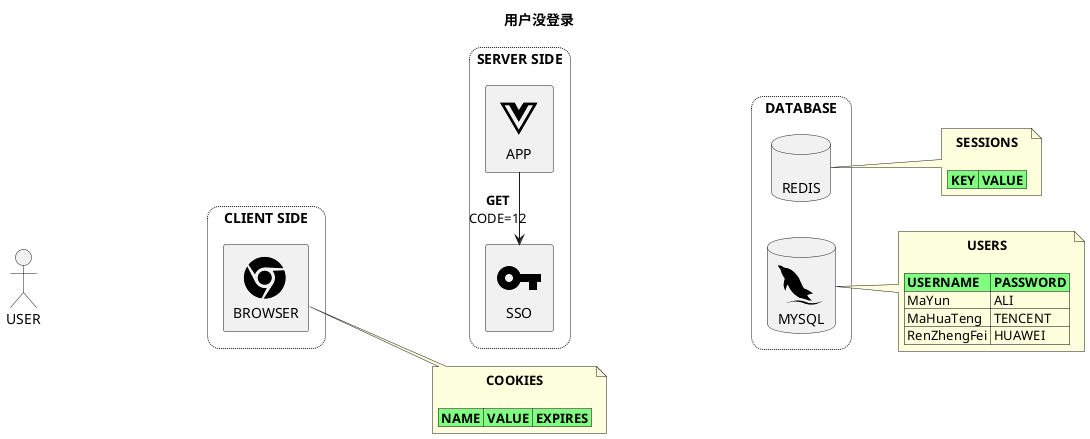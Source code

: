 @startuml seuence-diagram
!include <cloudinsight/mysql>
!include <tupadr3/font-awesome-5/chrome>
!include <tupadr3/font-awesome-5/vuejs>
' !include <tupadr3/dev2/redis>
!include <material/key>

title <b>用户没登录</b>

'https://github.com/rabelenda/cicon-plantuml-sprites/blob/master/sprites-list.md
'https://github.com/tupadr3/plantuml-icon-font-sprites
'https://github.com/Templarian/MaterialDesign

hide stereotype 
left to right direction
skinparam defaultTextAlignment center
' skinparam linetype ortho
skinparam rectangle {
  RoundCorner<<SIDE>> 25
  BorderStyle<<SIDE>> dotted
} 

actor USER

rectangle "CLIENT SIDE" <<SIDE>> {
  rectangle "<$chrome>\nBROWSER" as BROWSER
}
note right
  **COOKIES**

  <#80FF80>|= NAME |= VALUE |= EXPIRES |
  ' | SID | 1 | 2019-12-34 |
end note

rectangle "SERVER SIDE" <<SIDE>> {
  rectangle "<$vuejs>\nAPP" as APP
  rectangle "<$ma_key>\nSSO" as SSO
}


rectangle "DATABASE" <<SIDE>> {
  database "<$redis>\nREDIS" as REDIS
}
note right
  **SESSIONS**

  <#80FF80>|= KEY |= VALUE |
  ' | 1 | MaYun |
end note

rectangle "DATABASE" <<SIDE>> {
  database "<$mysql>\nMYSQL" as MYSQL
}
note right
  **USERS**

  <#80FF80>|= USERNAME |= PASSWORD |
  | MaYun | ALI |
  | MaHuaTeng | TENCENT |
  | RenZhengFei | HUAWEI |
end note

' USER -[hidden]-> BROWSER : 输入网址
' USER --> BROWSER : 输入用户名密码
' USER --> BROWSER : 输入用户名密码\nUSERNAME=MaYun\nPASSWORD=ABC
' USER -[hidden]-> BROWSER : 输入用户名密码\nUSERNAME=MaYun\nPASSWORD=ABC
' USER --> BROWSER : 输入用户名密码\nUSERNAME=MaYun\nPASSWORD=ALI
USER -[hidden]-> BROWSER : 输入用户名密码\nUSERNAME=MaYun\nPASSWORD=ALI

' BROWSER -[hidden]-> APP : COOKIE\nSID=1
' BROWSER --> APP : COOKIE\nSID=1
' BROWSER --> APP : **GET**
' BROWSER <-- APP : **302**\nREDIRECT\nTO SSO
' BROWSER <-[hidden]- APP : **302**\nREDIRECT\nTO SSO
' BROWSER --> APP : **GET**\nCODE=12
BROWSER -[hidden]-> APP : **GET**\nCODE=12

' BROWSER --> SSO : **GET**
' BROWSER <-[hidden]- SSO : **200**\n登录页面
' BROWSER <-- SSO : **200**\n登录页面
' BROWSER <-- SSO : ABC ≠ ALI\n**200**\n登录页面
' BROWSER <-[hidden]- SSO : ABC ≠ ALI\n**200**\n登录页面
' BROWSER <-- SSO : ALI = ALI\n**302**\nREDIRECT\nTO APP\nCODE=12
BROWSER <-[hidden]- SSO : ALI = ALI\n**302**\nREDIRECT\nTO APP\nCODE=12
' BROWSER --> SSO : **POST**\nUSERNAME=MaYun\nPASSWORD=ABC
' BROWSER -[hidden]-> SSO : **POST**\nUSERNAME=MaYun\nPASSWORD=ABC
' BROWSER --> SSO : **POST**\nUSERNAME=MaYun\nPASSWORD=ALI
' BROWSER -[hidden]-> SSO : **POST**\nUSERNAME=MaYun\nPASSWORD=ALI

APP -right---> SSO : **GET**\nCODE=12
' APP -[hidden]> SSO

' SSO --> MYSQL : **SELECT**\nUSERNAME=MaYun
' SSO -[hidden]-> MYSQL : **SELECT**\nUSERNAME=MaYun
' SSO <-- MYSQL : PASSWORD=ALI
SSO <-[hidden]- MYSQL : PASSWORD=ALI


APP -[hidden]-> REDIS : KEY=1

'hide USER
'hide BROWSER
'hide APP
' hide SSO

@enduml